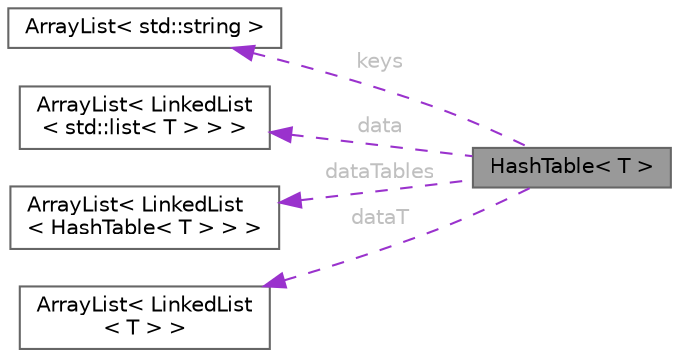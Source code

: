digraph "HashTable&lt; T &gt;"
{
 // LATEX_PDF_SIZE
  bgcolor="transparent";
  edge [fontname=Helvetica,fontsize=10,labelfontname=Helvetica,labelfontsize=10];
  node [fontname=Helvetica,fontsize=10,shape=box,height=0.2,width=0.4];
  rankdir="LR";
  Node1 [id="Node000001",label="HashTable\< T \>",height=0.2,width=0.4,color="gray40", fillcolor="grey60", style="filled", fontcolor="black",tooltip=" "];
  Node2 -> Node1 [id="edge9_Node000001_Node000002",dir="back",color="darkorchid3",style="dashed",tooltip=" ",label=" keys",fontcolor="grey" ];
  Node2 [id="Node000002",label="ArrayList\< std::string \>",height=0.2,width=0.4,color="gray40", fillcolor="white", style="filled",URL="$class_array_list.html",tooltip=" "];
  Node3 -> Node1 [id="edge10_Node000001_Node000003",dir="back",color="darkorchid3",style="dashed",tooltip=" ",label=" data",fontcolor="grey" ];
  Node3 [id="Node000003",label="ArrayList\< LinkedList\l\< std::list\< T \> \> \>",height=0.2,width=0.4,color="gray40", fillcolor="white", style="filled",URL="$class_array_list.html",tooltip=" "];
  Node4 -> Node1 [id="edge11_Node000001_Node000004",dir="back",color="darkorchid3",style="dashed",tooltip=" ",label=" dataTables",fontcolor="grey" ];
  Node4 [id="Node000004",label="ArrayList\< LinkedList\l\< HashTable\< T \> \> \>",height=0.2,width=0.4,color="gray40", fillcolor="white", style="filled",URL="$class_array_list.html",tooltip=" "];
  Node5 -> Node1 [id="edge12_Node000001_Node000005",dir="back",color="darkorchid3",style="dashed",tooltip=" ",label=" dataT",fontcolor="grey" ];
  Node5 [id="Node000005",label="ArrayList\< LinkedList\l\< T \> \>",height=0.2,width=0.4,color="gray40", fillcolor="white", style="filled",URL="$class_array_list.html",tooltip=" "];
}
